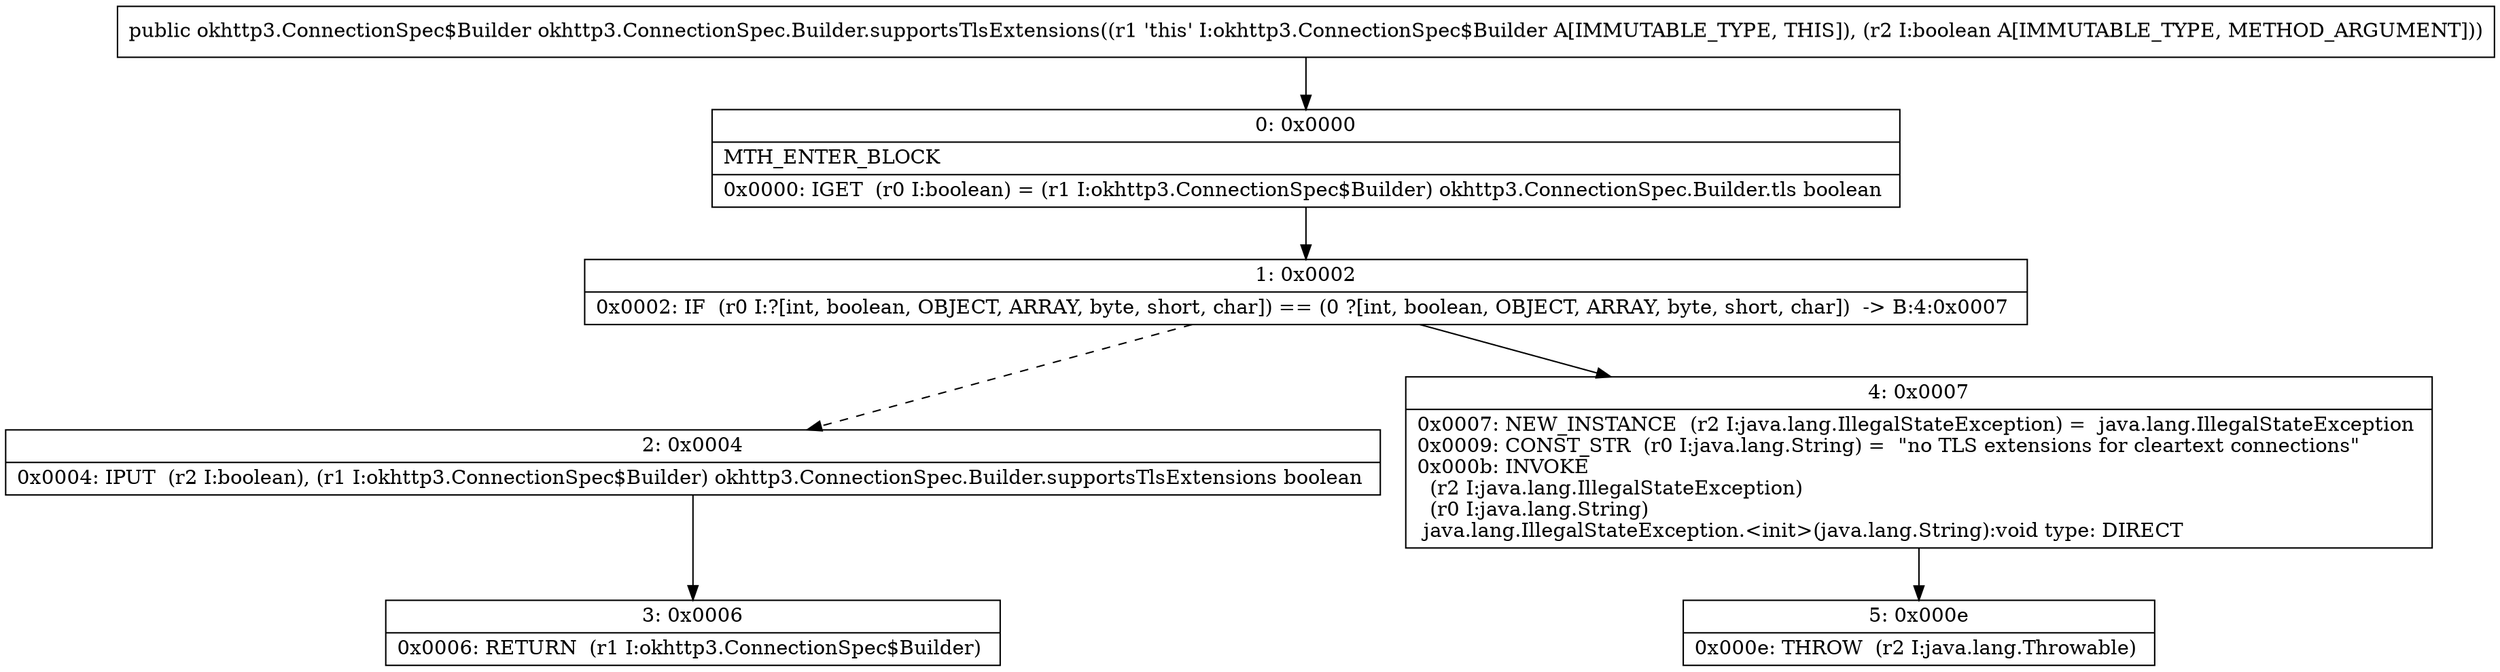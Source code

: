 digraph "CFG forokhttp3.ConnectionSpec.Builder.supportsTlsExtensions(Z)Lokhttp3\/ConnectionSpec$Builder;" {
Node_0 [shape=record,label="{0\:\ 0x0000|MTH_ENTER_BLOCK\l|0x0000: IGET  (r0 I:boolean) = (r1 I:okhttp3.ConnectionSpec$Builder) okhttp3.ConnectionSpec.Builder.tls boolean \l}"];
Node_1 [shape=record,label="{1\:\ 0x0002|0x0002: IF  (r0 I:?[int, boolean, OBJECT, ARRAY, byte, short, char]) == (0 ?[int, boolean, OBJECT, ARRAY, byte, short, char])  \-\> B:4:0x0007 \l}"];
Node_2 [shape=record,label="{2\:\ 0x0004|0x0004: IPUT  (r2 I:boolean), (r1 I:okhttp3.ConnectionSpec$Builder) okhttp3.ConnectionSpec.Builder.supportsTlsExtensions boolean \l}"];
Node_3 [shape=record,label="{3\:\ 0x0006|0x0006: RETURN  (r1 I:okhttp3.ConnectionSpec$Builder) \l}"];
Node_4 [shape=record,label="{4\:\ 0x0007|0x0007: NEW_INSTANCE  (r2 I:java.lang.IllegalStateException) =  java.lang.IllegalStateException \l0x0009: CONST_STR  (r0 I:java.lang.String) =  \"no TLS extensions for cleartext connections\" \l0x000b: INVOKE  \l  (r2 I:java.lang.IllegalStateException)\l  (r0 I:java.lang.String)\l java.lang.IllegalStateException.\<init\>(java.lang.String):void type: DIRECT \l}"];
Node_5 [shape=record,label="{5\:\ 0x000e|0x000e: THROW  (r2 I:java.lang.Throwable) \l}"];
MethodNode[shape=record,label="{public okhttp3.ConnectionSpec$Builder okhttp3.ConnectionSpec.Builder.supportsTlsExtensions((r1 'this' I:okhttp3.ConnectionSpec$Builder A[IMMUTABLE_TYPE, THIS]), (r2 I:boolean A[IMMUTABLE_TYPE, METHOD_ARGUMENT])) }"];
MethodNode -> Node_0;
Node_0 -> Node_1;
Node_1 -> Node_2[style=dashed];
Node_1 -> Node_4;
Node_2 -> Node_3;
Node_4 -> Node_5;
}

